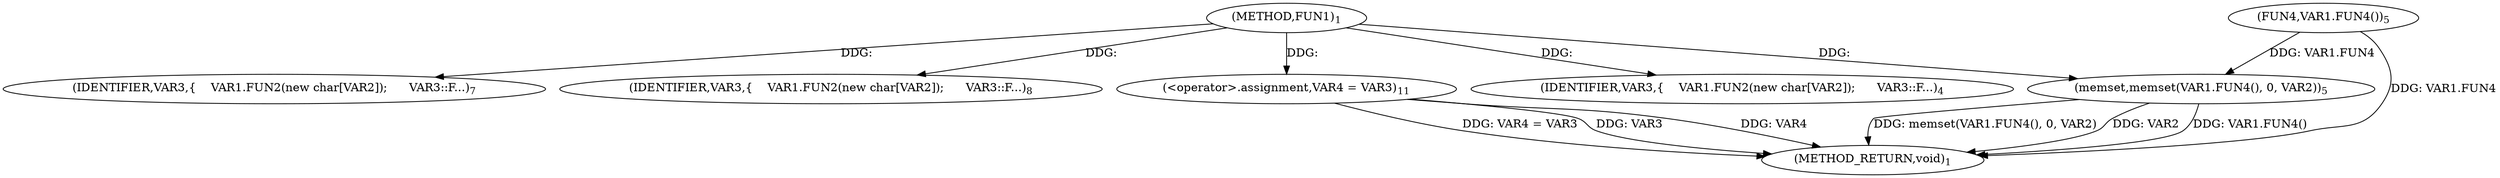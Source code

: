 digraph "FUN1" {  
"8" [label = <(METHOD,FUN1)<SUB>1</SUB>> ]
"23" [label = <(METHOD_RETURN,void)<SUB>1</SUB>> ]
"10" [label = <(IDENTIFIER,VAR3,{
    VAR1.FUN2(new char[VAR2]);
 
     VAR3::F...)<SUB>4</SUB>> ]
"11" [label = <(memset,memset(VAR1.FUN4(), 0, VAR2))<SUB>5</SUB>> ]
"18" [label = <(IDENTIFIER,VAR3,{
    VAR1.FUN2(new char[VAR2]);
 
     VAR3::F...)<SUB>7</SUB>> ]
"19" [label = <(IDENTIFIER,VAR3,{
    VAR1.FUN2(new char[VAR2]);
 
     VAR3::F...)<SUB>8</SUB>> ]
"20" [label = <(&lt;operator&gt;.assignment,VAR4 = VAR3)<SUB>11</SUB>> ]
"12" [label = <(FUN4,VAR1.FUN4())<SUB>5</SUB>> ]
  "12" -> "23"  [ label = "DDG: VAR1.FUN4"] 
  "11" -> "23"  [ label = "DDG: VAR1.FUN4()"] 
  "11" -> "23"  [ label = "DDG: memset(VAR1.FUN4(), 0, VAR2)"] 
  "20" -> "23"  [ label = "DDG: VAR4"] 
  "20" -> "23"  [ label = "DDG: VAR4 = VAR3"] 
  "20" -> "23"  [ label = "DDG: VAR3"] 
  "11" -> "23"  [ label = "DDG: VAR2"] 
  "8" -> "10"  [ label = "DDG: "] 
  "8" -> "18"  [ label = "DDG: "] 
  "8" -> "19"  [ label = "DDG: "] 
  "8" -> "20"  [ label = "DDG: "] 
  "12" -> "11"  [ label = "DDG: VAR1.FUN4"] 
  "8" -> "11"  [ label = "DDG: "] 
}
